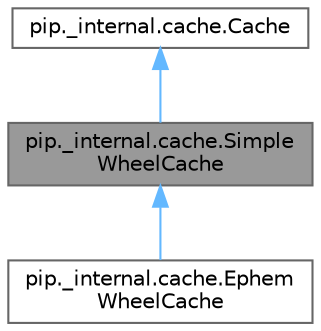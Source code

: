 digraph "pip._internal.cache.SimpleWheelCache"
{
 // LATEX_PDF_SIZE
  bgcolor="transparent";
  edge [fontname=Helvetica,fontsize=10,labelfontname=Helvetica,labelfontsize=10];
  node [fontname=Helvetica,fontsize=10,shape=box,height=0.2,width=0.4];
  Node1 [id="Node000001",label="pip._internal.cache.Simple\lWheelCache",height=0.2,width=0.4,color="gray40", fillcolor="grey60", style="filled", fontcolor="black",tooltip=" "];
  Node2 -> Node1 [id="edge1_Node000001_Node000002",dir="back",color="steelblue1",style="solid",tooltip=" "];
  Node2 [id="Node000002",label="pip._internal.cache.Cache",height=0.2,width=0.4,color="gray40", fillcolor="white", style="filled",URL="$d7/d4c/classpip_1_1__internal_1_1cache_1_1Cache.html",tooltip=" "];
  Node1 -> Node3 [id="edge2_Node000001_Node000003",dir="back",color="steelblue1",style="solid",tooltip=" "];
  Node3 [id="Node000003",label="pip._internal.cache.Ephem\lWheelCache",height=0.2,width=0.4,color="gray40", fillcolor="white", style="filled",URL="$d4/d78/classpip_1_1__internal_1_1cache_1_1EphemWheelCache.html",tooltip=" "];
}

